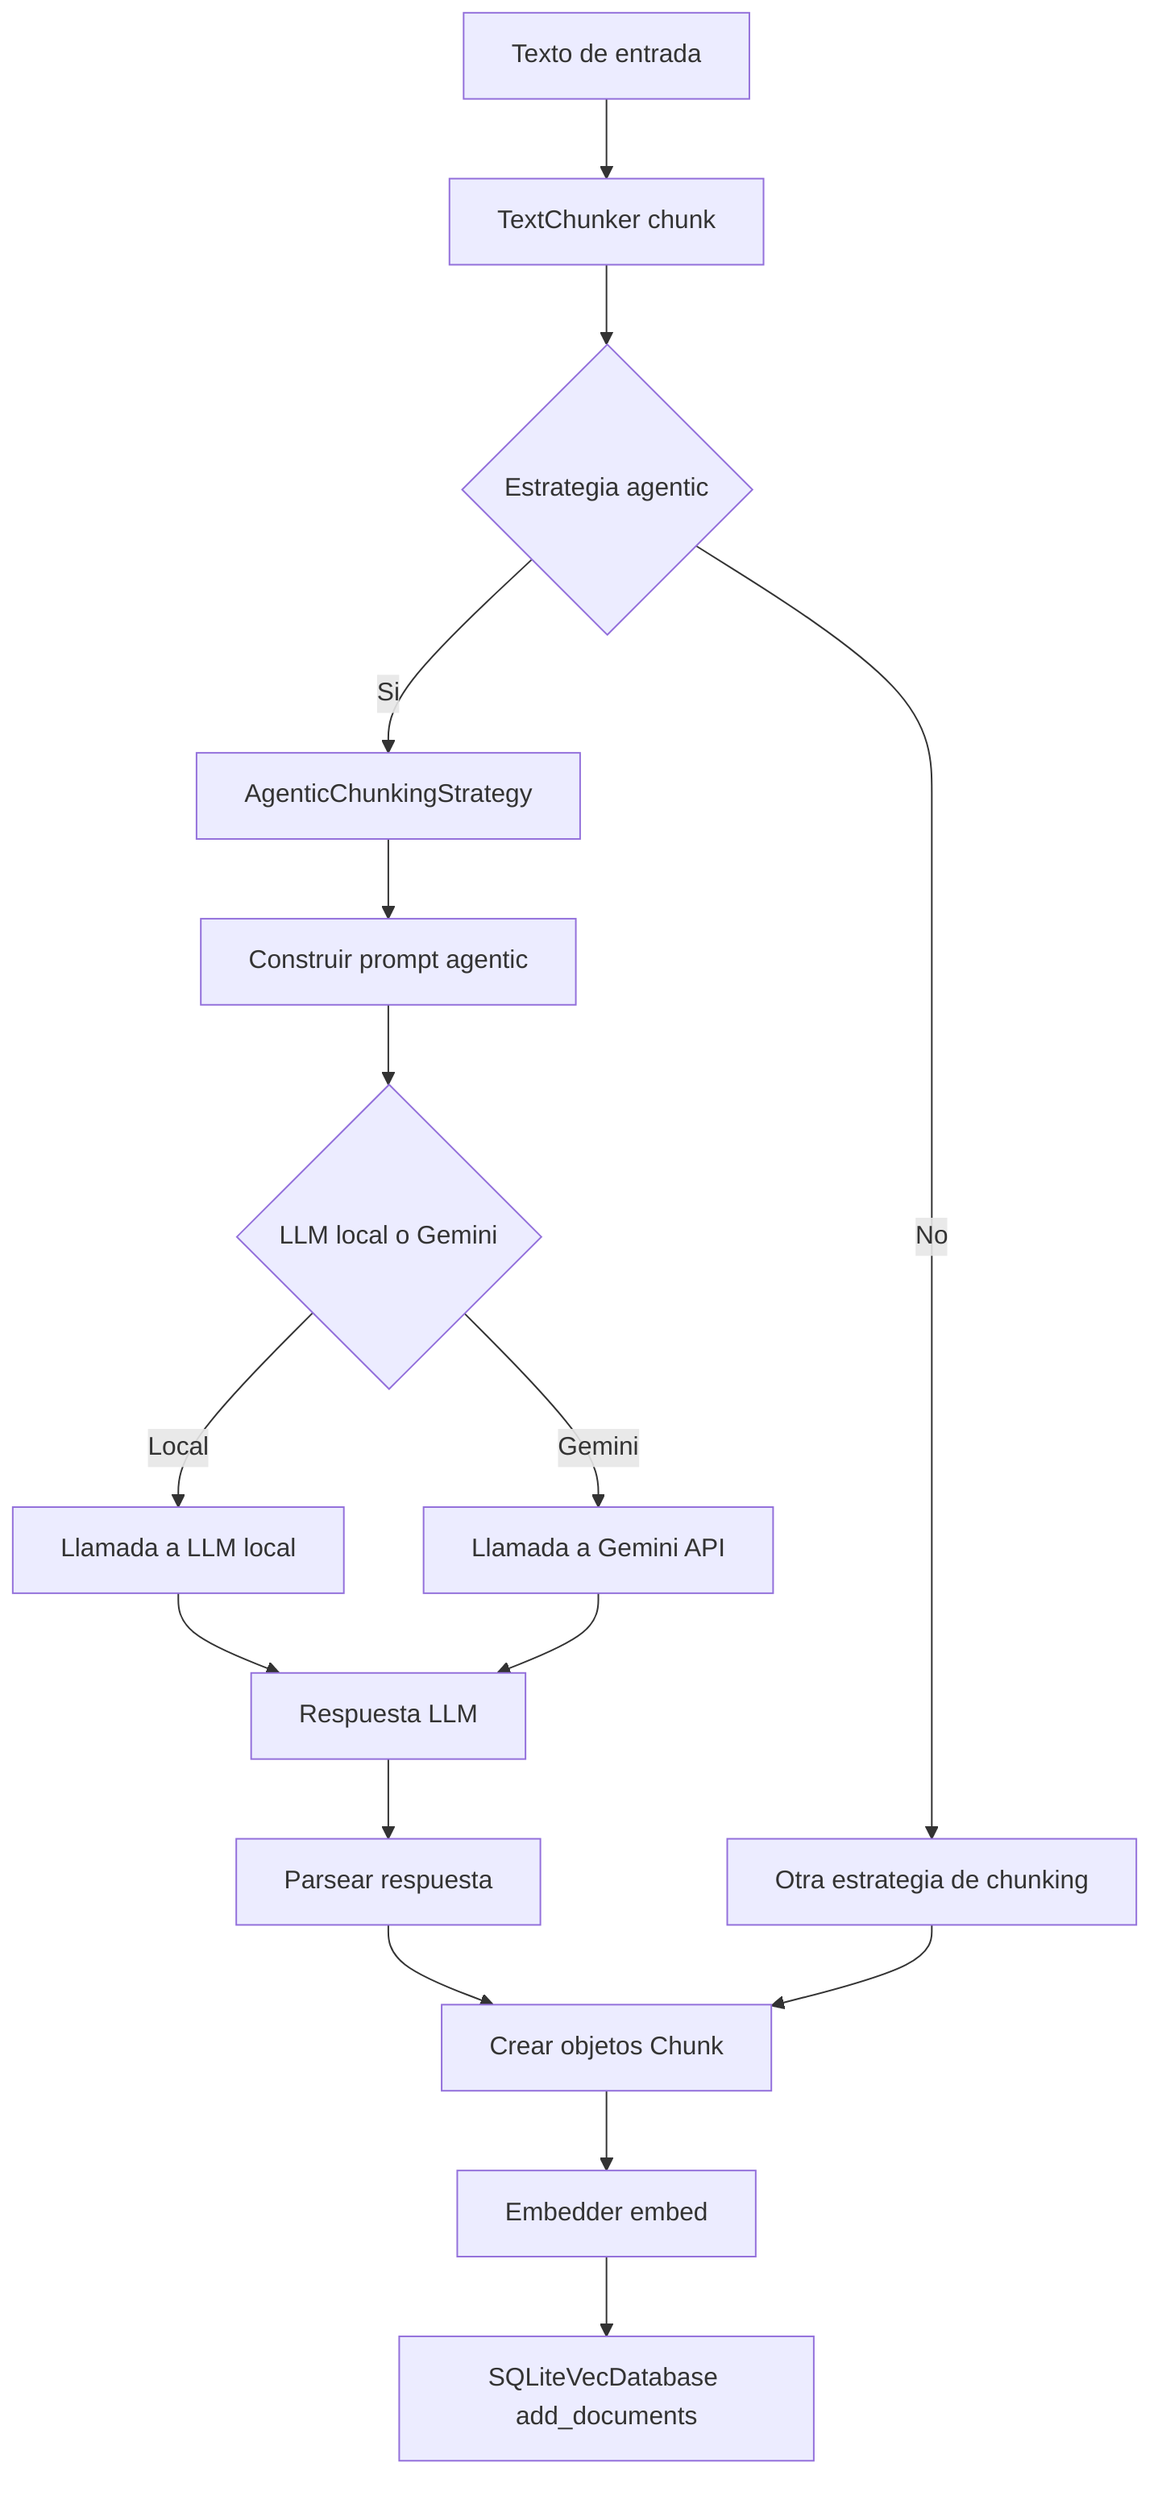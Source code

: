 flowchart TD
    A[Texto de entrada] --> B[TextChunker chunk]
    B --> C{Estrategia agentic}
    C -- Si --> D[AgenticChunkingStrategy]
    D --> E[Construir prompt agentic]
    E --> F{LLM local o Gemini}
    F -- Local --> G[Llamada a LLM local]
    F -- Gemini --> H[Llamada a Gemini API]
    G --> I[Respuesta LLM]
    H --> I
    I --> J[Parsear respuesta]
    J --> K[Crear objetos Chunk]
    K --> L[Embedder embed]
    L --> M[SQLiteVecDatabase add_documents]
    C -- No --> N[Otra estrategia de chunking]
    N --> K